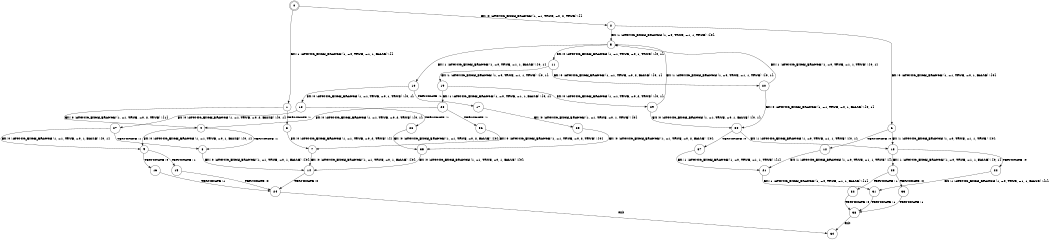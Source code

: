 digraph BCG {
size = "7, 10.5";
center = TRUE;
node [shape = circle];
0 [peripheries = 2];
0 -> 1 [label = "EX !1 !ATOMIC_EXCH_BRANCH (1, +0, TRUE, +1, 1, FALSE) !{}"];
0 -> 2 [label = "EX !0 !ATOMIC_EXCH_BRANCH (1, +1, TRUE, +0, 2, TRUE) !{}"];
1 -> 3 [label = "TERMINATE !1"];
1 -> 4 [label = "EX !0 !ATOMIC_EXCH_BRANCH (1, +1, TRUE, +0, 2, TRUE) !{1}"];
2 -> 5 [label = "EX !1 !ATOMIC_EXCH_BRANCH (1, +0, TRUE, +1, 1, TRUE) !{0}"];
2 -> 6 [label = "EX !0 !ATOMIC_EXCH_BRANCH (1, +1, TRUE, +0, 1, FALSE) !{0}"];
3 -> 7 [label = "EX !0 !ATOMIC_EXCH_BRANCH (1, +1, TRUE, +0, 2, TRUE) !{}"];
4 -> 8 [label = "TERMINATE !1"];
4 -> 9 [label = "EX !0 !ATOMIC_EXCH_BRANCH (1, +1, TRUE, +0, 1, FALSE) !{0, 1}"];
5 -> 10 [label = "EX !1 !ATOMIC_EXCH_BRANCH (1, +0, TRUE, +1, 1, FALSE) !{0, 1}"];
5 -> 11 [label = "EX !0 !ATOMIC_EXCH_BRANCH (1, +1, TRUE, +0, 1, TRUE) !{0, 1}"];
6 -> 12 [label = "TERMINATE !0"];
6 -> 13 [label = "EX !1 !ATOMIC_EXCH_BRANCH (1, +0, TRUE, +1, 1, TRUE) !{0}"];
7 -> 14 [label = "EX !0 !ATOMIC_EXCH_BRANCH (1, +1, TRUE, +0, 1, FALSE) !{0}"];
8 -> 14 [label = "EX !0 !ATOMIC_EXCH_BRANCH (1, +1, TRUE, +0, 1, FALSE) !{0}"];
9 -> 15 [label = "TERMINATE !1"];
9 -> 16 [label = "TERMINATE !0"];
10 -> 17 [label = "TERMINATE !1"];
10 -> 18 [label = "EX !0 !ATOMIC_EXCH_BRANCH (1, +1, TRUE, +0, 1, TRUE) !{0, 1}"];
11 -> 19 [label = "EX !1 !ATOMIC_EXCH_BRANCH (1, +0, TRUE, +1, 1, TRUE) !{0, 1}"];
11 -> 20 [label = "EX !0 !ATOMIC_EXCH_BRANCH (1, +1, TRUE, +0, 2, FALSE) !{0, 1}"];
12 -> 21 [label = "EX !1 !ATOMIC_EXCH_BRANCH (1, +0, TRUE, +1, 1, TRUE) !{}"];
13 -> 22 [label = "TERMINATE !0"];
13 -> 23 [label = "EX !1 !ATOMIC_EXCH_BRANCH (1, +0, TRUE, +1, 1, FALSE) !{0, 1}"];
14 -> 24 [label = "TERMINATE !0"];
15 -> 24 [label = "TERMINATE !0"];
16 -> 24 [label = "TERMINATE !1"];
17 -> 25 [label = "EX !0 !ATOMIC_EXCH_BRANCH (1, +1, TRUE, +0, 1, TRUE) !{0}"];
18 -> 26 [label = "TERMINATE !1"];
18 -> 27 [label = "EX !0 !ATOMIC_EXCH_BRANCH (1, +1, TRUE, +0, 2, FALSE) !{0, 1}"];
19 -> 28 [label = "EX !1 !ATOMIC_EXCH_BRANCH (1, +0, TRUE, +1, 1, FALSE) !{0, 1}"];
19 -> 29 [label = "EX !0 !ATOMIC_EXCH_BRANCH (1, +1, TRUE, +0, 2, TRUE) !{0, 1}"];
20 -> 5 [label = "EX !1 !ATOMIC_EXCH_BRANCH (1, +0, TRUE, +1, 1, TRUE) !{0, 1}"];
20 -> 30 [label = "EX !0 !ATOMIC_EXCH_BRANCH (1, +1, TRUE, +0, 1, FALSE) !{0, 1}"];
21 -> 31 [label = "EX !1 !ATOMIC_EXCH_BRANCH (1, +0, TRUE, +1, 1, FALSE) !{1}"];
22 -> 31 [label = "EX !1 !ATOMIC_EXCH_BRANCH (1, +0, TRUE, +1, 1, FALSE) !{1}"];
23 -> 32 [label = "TERMINATE !1"];
23 -> 33 [label = "TERMINATE !0"];
24 -> 34 [label = "exit"];
25 -> 35 [label = "EX !0 !ATOMIC_EXCH_BRANCH (1, +1, TRUE, +0, 2, FALSE) !{0}"];
26 -> 35 [label = "EX !0 !ATOMIC_EXCH_BRANCH (1, +1, TRUE, +0, 2, FALSE) !{0}"];
27 -> 8 [label = "TERMINATE !1"];
27 -> 9 [label = "EX !0 !ATOMIC_EXCH_BRANCH (1, +1, TRUE, +0, 1, FALSE) !{0, 1}"];
28 -> 36 [label = "TERMINATE !1"];
28 -> 4 [label = "EX !0 !ATOMIC_EXCH_BRANCH (1, +1, TRUE, +0, 2, TRUE) !{0, 1}"];
29 -> 5 [label = "EX !1 !ATOMIC_EXCH_BRANCH (1, +0, TRUE, +1, 1, TRUE) !{0, 1}"];
29 -> 30 [label = "EX !0 !ATOMIC_EXCH_BRANCH (1, +1, TRUE, +0, 1, FALSE) !{0, 1}"];
30 -> 37 [label = "TERMINATE !0"];
30 -> 13 [label = "EX !1 !ATOMIC_EXCH_BRANCH (1, +0, TRUE, +1, 1, TRUE) !{0, 1}"];
31 -> 38 [label = "TERMINATE !1"];
32 -> 38 [label = "TERMINATE !0"];
33 -> 38 [label = "TERMINATE !1"];
35 -> 14 [label = "EX !0 !ATOMIC_EXCH_BRANCH (1, +1, TRUE, +0, 1, FALSE) !{0}"];
36 -> 7 [label = "EX !0 !ATOMIC_EXCH_BRANCH (1, +1, TRUE, +0, 2, TRUE) !{0}"];
37 -> 21 [label = "EX !1 !ATOMIC_EXCH_BRANCH (1, +0, TRUE, +1, 1, TRUE) !{1}"];
38 -> 34 [label = "exit"];
}
